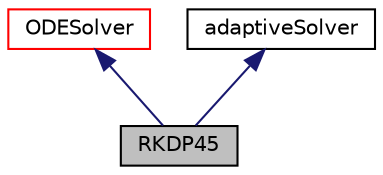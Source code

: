 digraph "RKDP45"
{
  bgcolor="transparent";
  edge [fontname="Helvetica",fontsize="10",labelfontname="Helvetica",labelfontsize="10"];
  node [fontname="Helvetica",fontsize="10",shape=record];
  Node1 [label="RKDP45",height=0.2,width=0.4,color="black", fillcolor="grey75", style="filled", fontcolor="black"];
  Node2 -> Node1 [dir="back",color="midnightblue",fontsize="10",style="solid",fontname="Helvetica"];
  Node2 [label="ODESolver",height=0.2,width=0.4,color="red",URL="$a01739.html",tooltip="Abstract base-class for ODE system solvers. "];
  Node3 -> Node1 [dir="back",color="midnightblue",fontsize="10",style="solid",fontname="Helvetica"];
  Node3 [label="adaptiveSolver",height=0.2,width=0.4,color="black",URL="$a00020.html"];
}
